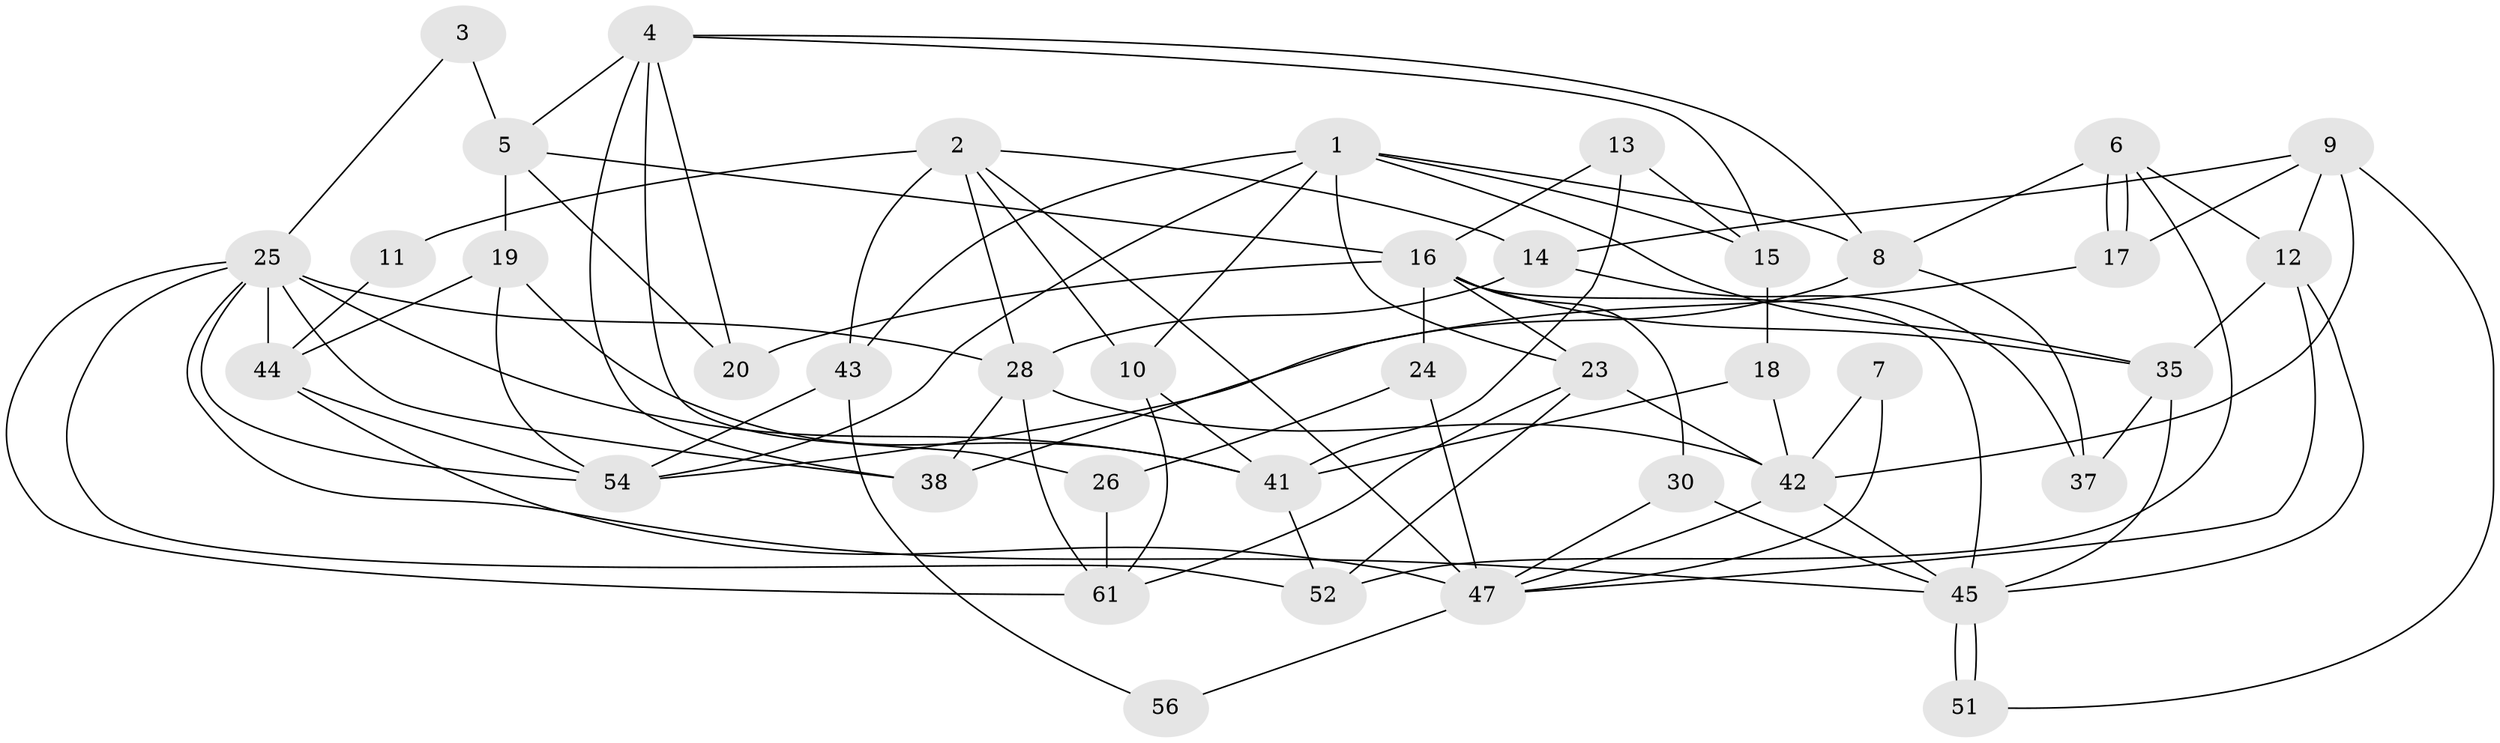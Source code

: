 // Generated by graph-tools (version 1.1) at 2025/23/03/03/25 07:23:57]
// undirected, 40 vertices, 93 edges
graph export_dot {
graph [start="1"]
  node [color=gray90,style=filled];
  1;
  2 [super="+33"];
  3;
  4 [super="+31"];
  5 [super="+46"];
  6;
  7;
  8 [super="+29"];
  9 [super="+63"];
  10 [super="+58"];
  11 [super="+34"];
  12 [super="+55"];
  13 [super="+27"];
  14;
  15;
  16 [super="+50"];
  17 [super="+22"];
  18 [super="+21"];
  19 [super="+64"];
  20;
  23 [super="+32"];
  24;
  25 [super="+39"];
  26 [super="+36"];
  28 [super="+40"];
  30;
  35 [super="+65"];
  37;
  38;
  41 [super="+49"];
  42 [super="+62"];
  43 [super="+60"];
  44 [super="+53"];
  45 [super="+59"];
  47 [super="+48"];
  51;
  52;
  54;
  56 [super="+57"];
  61;
  1 -- 8;
  1 -- 15;
  1 -- 23;
  1 -- 35;
  1 -- 54;
  1 -- 10;
  1 -- 43;
  2 -- 10;
  2 -- 14;
  2 -- 11 [weight=2];
  2 -- 43;
  2 -- 47;
  2 -- 28;
  3 -- 5;
  3 -- 25;
  4 -- 5 [weight=2];
  4 -- 38;
  4 -- 26;
  4 -- 8;
  4 -- 20;
  4 -- 15;
  5 -- 16;
  5 -- 20;
  5 -- 19;
  6 -- 17;
  6 -- 17;
  6 -- 52;
  6 -- 12;
  6 -- 8;
  7 -- 47;
  7 -- 42;
  8 -- 37;
  8 -- 38;
  9 -- 42 [weight=2];
  9 -- 51;
  9 -- 17;
  9 -- 12;
  9 -- 14;
  10 -- 61;
  10 -- 41;
  11 -- 44;
  12 -- 47;
  12 -- 35;
  12 -- 45;
  13 -- 15;
  13 -- 16;
  13 -- 41;
  14 -- 28;
  14 -- 37;
  15 -- 18;
  16 -- 24;
  16 -- 35;
  16 -- 20;
  16 -- 30;
  16 -- 45;
  16 -- 23;
  17 -- 54;
  18 -- 41 [weight=3];
  18 -- 42;
  19 -- 54;
  19 -- 41;
  19 -- 44;
  23 -- 42;
  23 -- 52;
  23 -- 61;
  24 -- 26;
  24 -- 47;
  25 -- 45;
  25 -- 61;
  25 -- 28;
  25 -- 38;
  25 -- 41;
  25 -- 44;
  25 -- 52;
  25 -- 54;
  26 -- 61;
  28 -- 61;
  28 -- 42;
  28 -- 38;
  30 -- 45;
  30 -- 47;
  35 -- 37;
  35 -- 45;
  41 -- 52;
  42 -- 47;
  42 -- 45;
  43 -- 56 [weight=2];
  43 -- 54;
  44 -- 54;
  44 -- 47;
  45 -- 51;
  45 -- 51;
  47 -- 56 [weight=2];
}
